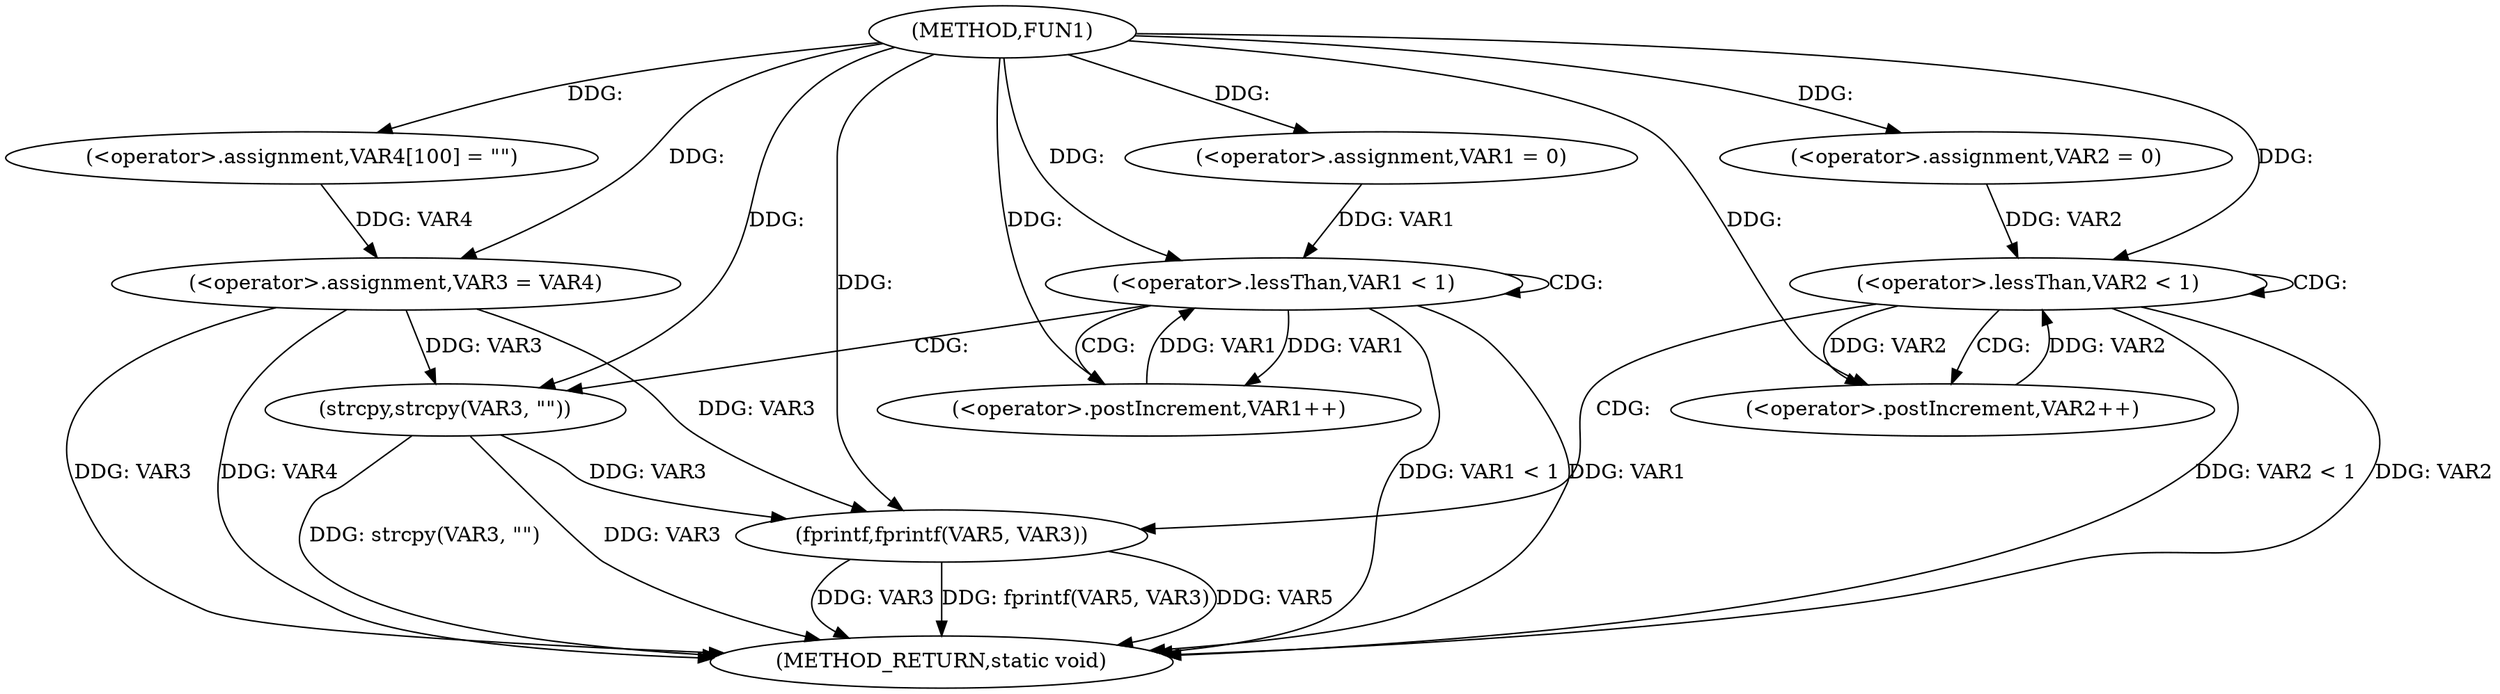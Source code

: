 digraph FUN1 {  
"1000100" [label = "(METHOD,FUN1)" ]
"1000138" [label = "(METHOD_RETURN,static void)" ]
"1000106" [label = "(<operator>.assignment,VAR4[100] = \"\")" ]
"1000109" [label = "(<operator>.assignment,VAR3 = VAR4)" ]
"1000113" [label = "(<operator>.assignment,VAR1 = 0)" ]
"1000116" [label = "(<operator>.lessThan,VAR1 < 1)" ]
"1000119" [label = "(<operator>.postIncrement,VAR1++)" ]
"1000122" [label = "(strcpy,strcpy(VAR3, \"\"))" ]
"1000126" [label = "(<operator>.assignment,VAR2 = 0)" ]
"1000129" [label = "(<operator>.lessThan,VAR2 < 1)" ]
"1000132" [label = "(<operator>.postIncrement,VAR2++)" ]
"1000135" [label = "(fprintf,fprintf(VAR5, VAR3))" ]
  "1000116" -> "1000138"  [ label = "DDG: VAR1"] 
  "1000129" -> "1000138"  [ label = "DDG: VAR2 < 1"] 
  "1000129" -> "1000138"  [ label = "DDG: VAR2"] 
  "1000122" -> "1000138"  [ label = "DDG: VAR3"] 
  "1000135" -> "1000138"  [ label = "DDG: fprintf(VAR5, VAR3)"] 
  "1000109" -> "1000138"  [ label = "DDG: VAR3"] 
  "1000135" -> "1000138"  [ label = "DDG: VAR5"] 
  "1000122" -> "1000138"  [ label = "DDG: strcpy(VAR3, \"\")"] 
  "1000109" -> "1000138"  [ label = "DDG: VAR4"] 
  "1000116" -> "1000138"  [ label = "DDG: VAR1 < 1"] 
  "1000135" -> "1000138"  [ label = "DDG: VAR3"] 
  "1000100" -> "1000106"  [ label = "DDG: "] 
  "1000106" -> "1000109"  [ label = "DDG: VAR4"] 
  "1000100" -> "1000109"  [ label = "DDG: "] 
  "1000100" -> "1000113"  [ label = "DDG: "] 
  "1000113" -> "1000116"  [ label = "DDG: VAR1"] 
  "1000119" -> "1000116"  [ label = "DDG: VAR1"] 
  "1000100" -> "1000116"  [ label = "DDG: "] 
  "1000116" -> "1000119"  [ label = "DDG: VAR1"] 
  "1000100" -> "1000119"  [ label = "DDG: "] 
  "1000109" -> "1000122"  [ label = "DDG: VAR3"] 
  "1000100" -> "1000122"  [ label = "DDG: "] 
  "1000100" -> "1000126"  [ label = "DDG: "] 
  "1000126" -> "1000129"  [ label = "DDG: VAR2"] 
  "1000132" -> "1000129"  [ label = "DDG: VAR2"] 
  "1000100" -> "1000129"  [ label = "DDG: "] 
  "1000129" -> "1000132"  [ label = "DDG: VAR2"] 
  "1000100" -> "1000132"  [ label = "DDG: "] 
  "1000100" -> "1000135"  [ label = "DDG: "] 
  "1000122" -> "1000135"  [ label = "DDG: VAR3"] 
  "1000109" -> "1000135"  [ label = "DDG: VAR3"] 
  "1000116" -> "1000116"  [ label = "CDG: "] 
  "1000116" -> "1000119"  [ label = "CDG: "] 
  "1000116" -> "1000122"  [ label = "CDG: "] 
  "1000129" -> "1000132"  [ label = "CDG: "] 
  "1000129" -> "1000129"  [ label = "CDG: "] 
  "1000129" -> "1000135"  [ label = "CDG: "] 
}
